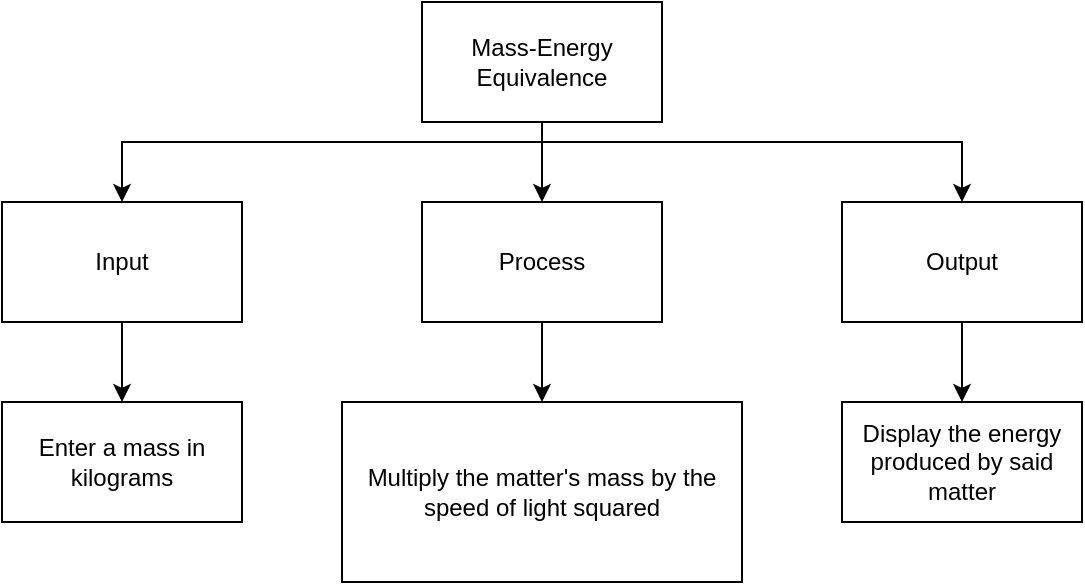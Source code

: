 <mxfile>
    <diagram id="ZyEjlwc6JICoH4-VXdbU" name="Page-1">
        <mxGraphModel dx="594" dy="561" grid="1" gridSize="10" guides="1" tooltips="1" connect="1" arrows="1" fold="1" page="1" pageScale="1" pageWidth="827" pageHeight="1169" math="0" shadow="0">
            <root>
                <mxCell id="0"/>
                <mxCell id="1" parent="0"/>
                <mxCell id="2" style="edgeStyle=none;html=1;" edge="1" parent="1" source="5">
                    <mxGeometry relative="1" as="geometry">
                        <mxPoint x="400" y="180" as="targetPoint"/>
                    </mxGeometry>
                </mxCell>
                <mxCell id="3" style="edgeStyle=none;html=1;entryX=0.5;entryY=0;entryDx=0;entryDy=0;rounded=0;" edge="1" parent="1" source="5" target="11">
                    <mxGeometry relative="1" as="geometry">
                        <Array as="points">
                            <mxPoint x="400" y="150"/>
                            <mxPoint x="190" y="150"/>
                        </Array>
                    </mxGeometry>
                </mxCell>
                <mxCell id="4" style="edgeStyle=none;html=1;entryX=0.5;entryY=0;entryDx=0;entryDy=0;rounded=0;" edge="1" parent="1" target="7">
                    <mxGeometry relative="1" as="geometry">
                        <mxPoint x="400" y="150" as="sourcePoint"/>
                        <Array as="points">
                            <mxPoint x="610" y="150"/>
                        </Array>
                    </mxGeometry>
                </mxCell>
                <mxCell id="5" value="Mass-Energy Equivalence" style="rounded=0;whiteSpace=wrap;html=1;" vertex="1" parent="1">
                    <mxGeometry x="340" y="80" width="120" height="60" as="geometry"/>
                </mxCell>
                <mxCell id="6" style="edgeStyle=none;html=1;entryX=0.5;entryY=0;entryDx=0;entryDy=0;" edge="1" parent="1" source="7" target="13">
                    <mxGeometry relative="1" as="geometry"/>
                </mxCell>
                <mxCell id="7" value="Output" style="rounded=0;whiteSpace=wrap;html=1;" vertex="1" parent="1">
                    <mxGeometry x="550" y="180" width="120" height="60" as="geometry"/>
                </mxCell>
                <mxCell id="8" style="edgeStyle=none;html=1;entryX=0.5;entryY=0;entryDx=0;entryDy=0;" edge="1" parent="1" source="9" target="15">
                    <mxGeometry relative="1" as="geometry"/>
                </mxCell>
                <mxCell id="9" value="Process" style="rounded=0;whiteSpace=wrap;html=1;" vertex="1" parent="1">
                    <mxGeometry x="340" y="180" width="120" height="60" as="geometry"/>
                </mxCell>
                <mxCell id="10" style="edgeStyle=none;html=1;entryX=0.5;entryY=0;entryDx=0;entryDy=0;" edge="1" parent="1" source="11" target="12">
                    <mxGeometry relative="1" as="geometry"/>
                </mxCell>
                <mxCell id="11" value="Input" style="rounded=0;whiteSpace=wrap;html=1;" vertex="1" parent="1">
                    <mxGeometry x="130" y="180" width="120" height="60" as="geometry"/>
                </mxCell>
                <mxCell id="12" value="Enter a mass in kilograms" style="rounded=0;whiteSpace=wrap;html=1;" vertex="1" parent="1">
                    <mxGeometry x="130" y="280" width="120" height="60" as="geometry"/>
                </mxCell>
                <mxCell id="13" value="Display the energy produced by said matter" style="rounded=0;whiteSpace=wrap;html=1;" vertex="1" parent="1">
                    <mxGeometry x="550" y="280" width="120" height="60" as="geometry"/>
                </mxCell>
                <mxCell id="15" value="Multiply the matter's mass by the speed of light squared" style="rounded=0;whiteSpace=wrap;html=1;" vertex="1" parent="1">
                    <mxGeometry x="300" y="280" width="200" height="90" as="geometry"/>
                </mxCell>
            </root>
        </mxGraphModel>
    </diagram>
</mxfile>